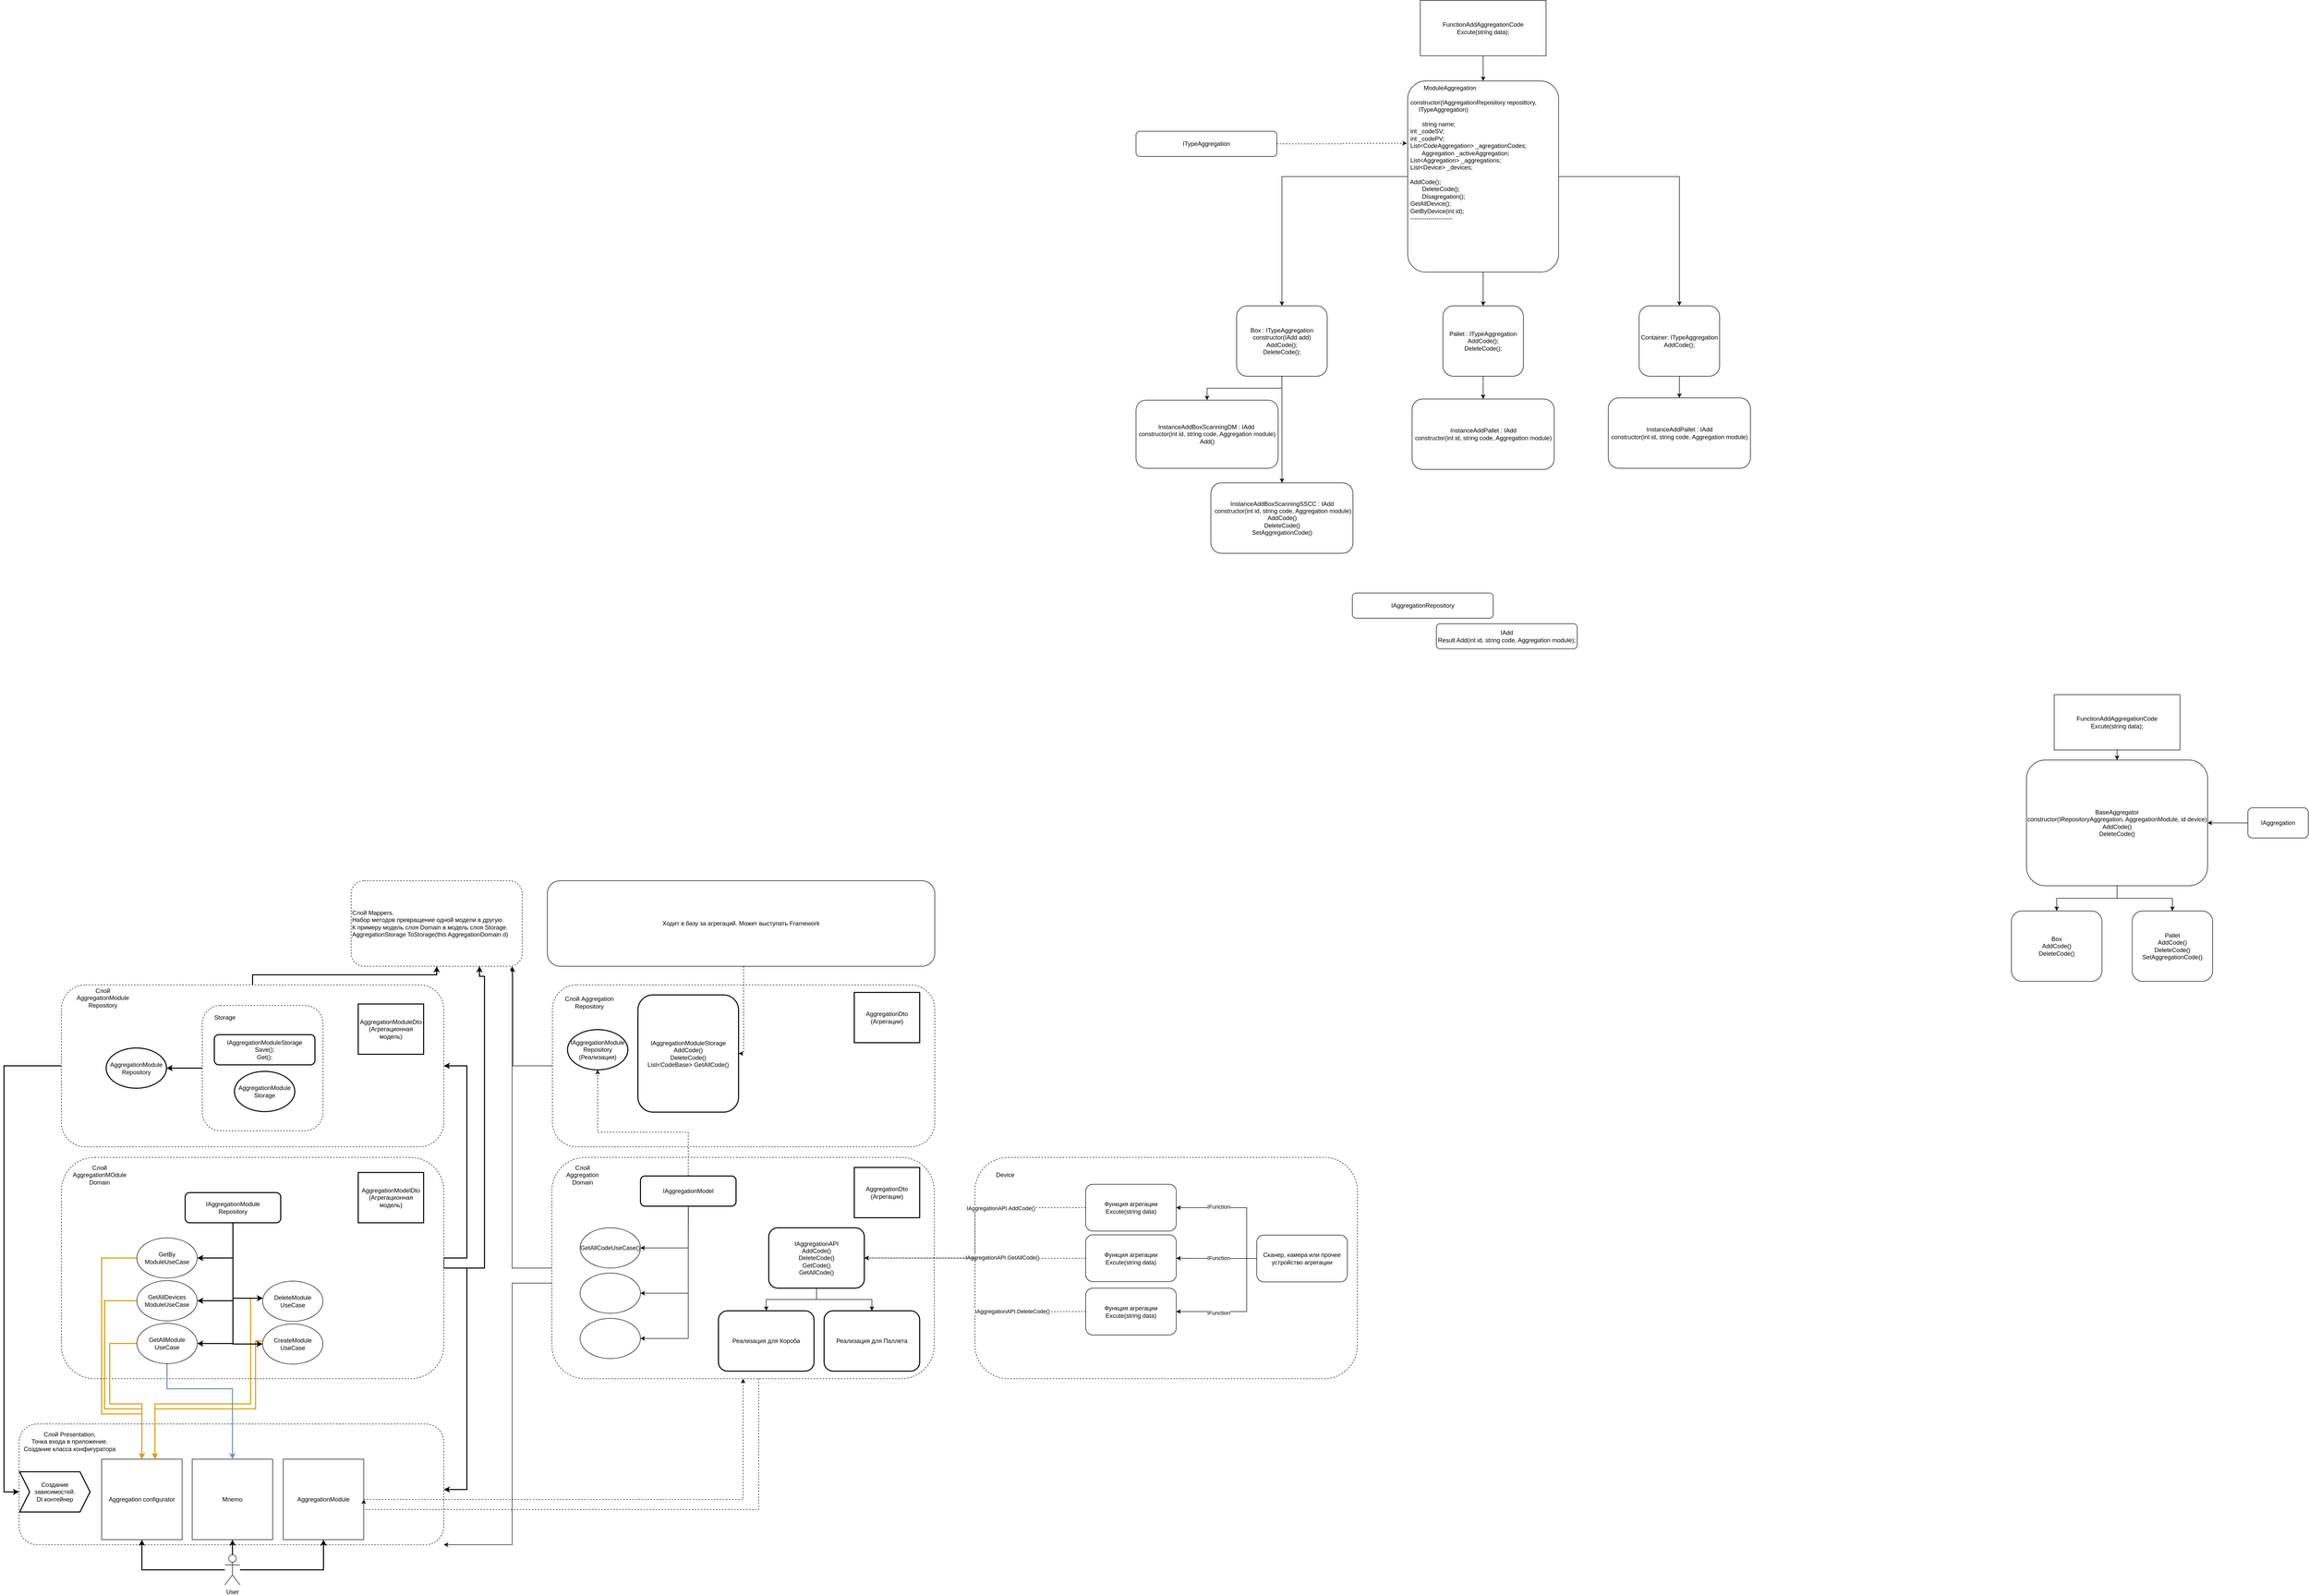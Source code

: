 <mxfile version="16.0.0" type="github" pages="2">
  <diagram id="vMGG0952sNeJbHEiYG3_" name="Page-1">
    <mxGraphModel dx="1497" dy="2456" grid="1" gridSize="10" guides="1" tooltips="1" connect="1" arrows="1" fold="1" page="1" pageScale="1" pageWidth="1169" pageHeight="1654" math="0" shadow="0">
      <root>
        <mxCell id="0" />
        <mxCell id="1" parent="0" />
        <mxCell id="lJ6i8bVr5ApwYgMVIrEU-1" value="User" style="shape=umlActor;verticalLabelPosition=bottom;verticalAlign=top;html=1;outlineConnect=0;" parent="1" vertex="1">
          <mxGeometry x="519" y="1550" width="30" height="60" as="geometry" />
        </mxCell>
        <mxCell id="lJ6i8bVr5ApwYgMVIrEU-2" value="" style="rounded=1;whiteSpace=wrap;html=1;dashed=1;" parent="1" vertex="1">
          <mxGeometry x="110" y="1290" width="844" height="240" as="geometry" />
        </mxCell>
        <mxCell id="lJ6i8bVr5ApwYgMVIrEU-4" value="&lt;font style=&quot;vertical-align: inherit&quot;&gt;&lt;font style=&quot;vertical-align: inherit&quot;&gt;&lt;font style=&quot;vertical-align: inherit&quot;&gt;&lt;font style=&quot;vertical-align: inherit&quot;&gt;Слой Presentation,&lt;br&gt;&lt;/font&gt;&lt;/font&gt;Точка входа в приложение. Создание класса конфигуратора&lt;br&gt;&lt;/font&gt;&lt;/font&gt;" style="text;html=1;strokeColor=none;fillColor=none;align=center;verticalAlign=middle;whiteSpace=wrap;rounded=0;" parent="1" vertex="1">
          <mxGeometry x="111" y="1310" width="199" height="30" as="geometry" />
        </mxCell>
        <mxCell id="lJ6i8bVr5ApwYgMVIrEU-31" style="edgeStyle=orthogonalEdgeStyle;rounded=0;orthogonalLoop=1;jettySize=auto;html=1;strokeWidth=2;entryX=1;entryY=0.543;entryDx=0;entryDy=0;entryPerimeter=0;exitX=1;exitY=0.5;exitDx=0;exitDy=0;" parent="1" source="lJ6i8bVr5ApwYgMVIrEU-5" target="lJ6i8bVr5ApwYgMVIrEU-2" edge="1">
          <mxGeometry relative="1" as="geometry">
            <mxPoint x="974" y="1400" as="targetPoint" />
            <Array as="points">
              <mxPoint x="1000" y="980" />
              <mxPoint x="1000" y="1420" />
            </Array>
          </mxGeometry>
        </mxCell>
        <mxCell id="lJ6i8bVr5ApwYgMVIrEU-35" style="edgeStyle=orthogonalEdgeStyle;rounded=0;orthogonalLoop=1;jettySize=auto;html=1;entryX=1;entryY=0.5;entryDx=0;entryDy=0;strokeWidth=2;" parent="1" target="lJ6i8bVr5ApwYgMVIrEU-33" edge="1">
          <mxGeometry relative="1" as="geometry">
            <mxPoint x="954" y="980" as="sourcePoint" />
            <Array as="points">
              <mxPoint x="954" y="960" />
              <mxPoint x="1000" y="960" />
              <mxPoint x="1000" y="578" />
            </Array>
          </mxGeometry>
        </mxCell>
        <mxCell id="lJ6i8bVr5ApwYgMVIrEU-57" style="edgeStyle=orthogonalEdgeStyle;rounded=0;orthogonalLoop=1;jettySize=auto;html=1;entryX=0.75;entryY=1;entryDx=0;entryDy=0;strokeWidth=2;" parent="1" source="lJ6i8bVr5ApwYgMVIrEU-5" target="lJ6i8bVr5ApwYgMVIrEU-55" edge="1">
          <mxGeometry relative="1" as="geometry">
            <Array as="points">
              <mxPoint x="1035" y="980" />
              <mxPoint x="1035" y="400" />
              <mxPoint x="1025" y="400" />
            </Array>
          </mxGeometry>
        </mxCell>
        <mxCell id="lJ6i8bVr5ApwYgMVIrEU-5" value="" style="rounded=1;whiteSpace=wrap;html=1;dashed=1;align=left;" parent="1" vertex="1">
          <mxGeometry x="194" y="760" width="760" height="440" as="geometry" />
        </mxCell>
        <mxCell id="lJ6i8bVr5ApwYgMVIrEU-7" value="Aggregation configurator" style="whiteSpace=wrap;html=1;aspect=fixed;" parent="1" vertex="1">
          <mxGeometry x="274" y="1360" width="160" height="160" as="geometry" />
        </mxCell>
        <mxCell id="lJ6i8bVr5ApwYgMVIrEU-9" style="edgeStyle=orthogonalEdgeStyle;rounded=0;orthogonalLoop=1;jettySize=auto;html=1;entryX=0.5;entryY=0;entryDx=0;entryDy=0;fillColor=#ffe6cc;strokeColor=#d79b00;strokeWidth=2;" parent="1" source="lJ6i8bVr5ApwYgMVIrEU-8" target="lJ6i8bVr5ApwYgMVIrEU-7" edge="1">
          <mxGeometry relative="1" as="geometry">
            <Array as="points">
              <mxPoint x="290" y="1130" />
              <mxPoint x="290" y="1250" />
              <mxPoint x="354" y="1250" />
            </Array>
          </mxGeometry>
        </mxCell>
        <mxCell id="lJ6i8bVr5ApwYgMVIrEU-25" style="edgeStyle=orthogonalEdgeStyle;rounded=0;orthogonalLoop=1;jettySize=auto;html=1;fillColor=#dae8fc;strokeColor=#6c8ebf;strokeWidth=2;" parent="1" source="lJ6i8bVr5ApwYgMVIrEU-8" target="lJ6i8bVr5ApwYgMVIrEU-24" edge="1">
          <mxGeometry relative="1" as="geometry">
            <Array as="points">
              <mxPoint x="404" y="1220" />
              <mxPoint x="534" y="1220" />
            </Array>
          </mxGeometry>
        </mxCell>
        <mxCell id="lJ6i8bVr5ApwYgMVIrEU-8" value="GetAllModule&lt;br&gt;UseCase" style="ellipse;whiteSpace=wrap;html=1;" parent="1" vertex="1">
          <mxGeometry x="344" y="1090" width="120" height="80" as="geometry" />
        </mxCell>
        <mxCell id="lJ6i8bVr5ApwYgMVIrEU-23" style="edgeStyle=orthogonalEdgeStyle;rounded=0;orthogonalLoop=1;jettySize=auto;html=1;exitX=0;exitY=0.5;exitDx=0;exitDy=0;fillColor=#ffe6cc;strokeColor=#d79b00;strokeWidth=2;" parent="1" source="lJ6i8bVr5ApwYgMVIrEU-10" edge="1">
          <mxGeometry relative="1" as="geometry">
            <mxPoint x="354" y="1360" as="targetPoint" />
            <Array as="points">
              <mxPoint x="280" y="1045" />
              <mxPoint x="280" y="1260" />
              <mxPoint x="354" y="1260" />
            </Array>
          </mxGeometry>
        </mxCell>
        <mxCell id="lJ6i8bVr5ApwYgMVIrEU-10" value="GetAllDevices&lt;br&gt;ModuleUseCase" style="ellipse;whiteSpace=wrap;html=1;" parent="1" vertex="1">
          <mxGeometry x="344" y="1005" width="120" height="80" as="geometry" />
        </mxCell>
        <mxCell id="lJ6i8bVr5ApwYgMVIrEU-19" style="edgeStyle=orthogonalEdgeStyle;rounded=0;orthogonalLoop=1;jettySize=auto;html=1;entryX=0.5;entryY=0;entryDx=0;entryDy=0;fillColor=#ffe6cc;strokeColor=#d79b00;strokeWidth=2;" parent="1" source="lJ6i8bVr5ApwYgMVIrEU-12" target="lJ6i8bVr5ApwYgMVIrEU-7" edge="1">
          <mxGeometry relative="1" as="geometry">
            <Array as="points">
              <mxPoint x="274" y="960" />
              <mxPoint x="274" y="1270" />
              <mxPoint x="354" y="1270" />
            </Array>
          </mxGeometry>
        </mxCell>
        <mxCell id="lJ6i8bVr5ApwYgMVIrEU-12" value="GetBy&lt;br&gt;ModuleUseCase" style="ellipse;whiteSpace=wrap;html=1;" parent="1" vertex="1">
          <mxGeometry x="344" y="920" width="120" height="80" as="geometry" />
        </mxCell>
        <mxCell id="lJ6i8bVr5ApwYgMVIrEU-59" style="edgeStyle=orthogonalEdgeStyle;rounded=0;orthogonalLoop=1;jettySize=auto;html=1;strokeWidth=2;fillColor=#ffe6cc;strokeColor=#d79b00;" parent="1" source="lJ6i8bVr5ApwYgMVIrEU-14" edge="1">
          <mxGeometry relative="1" as="geometry">
            <mxPoint x="380" y="1360" as="targetPoint" />
            <Array as="points">
              <mxPoint x="580" y="1125" />
              <mxPoint x="580" y="1260" />
              <mxPoint x="380" y="1260" />
            </Array>
          </mxGeometry>
        </mxCell>
        <mxCell id="lJ6i8bVr5ApwYgMVIrEU-14" value="CreateModule&lt;br&gt;UseCase" style="ellipse;whiteSpace=wrap;html=1;" parent="1" vertex="1">
          <mxGeometry x="594" y="1091" width="120" height="80" as="geometry" />
        </mxCell>
        <mxCell id="lJ6i8bVr5ApwYgMVIrEU-20" style="edgeStyle=orthogonalEdgeStyle;rounded=0;orthogonalLoop=1;jettySize=auto;html=1;fillColor=#ffe6cc;strokeColor=#d79b00;strokeWidth=2;" parent="1" source="lJ6i8bVr5ApwYgMVIrEU-18" edge="1">
          <mxGeometry relative="1" as="geometry">
            <mxPoint x="380" y="1360" as="targetPoint" />
            <Array as="points">
              <mxPoint x="570" y="1040" />
              <mxPoint x="570" y="1250" />
              <mxPoint x="380" y="1250" />
            </Array>
          </mxGeometry>
        </mxCell>
        <mxCell id="lJ6i8bVr5ApwYgMVIrEU-18" value="DeleteModule&lt;br&gt;UseCase" style="ellipse;whiteSpace=wrap;html=1;" parent="1" vertex="1">
          <mxGeometry x="594" y="1006" width="120" height="80" as="geometry" />
        </mxCell>
        <mxCell id="lJ6i8bVr5ApwYgMVIrEU-24" value="Mnemo" style="whiteSpace=wrap;html=1;aspect=fixed;" parent="1" vertex="1">
          <mxGeometry x="454" y="1360" width="160" height="160" as="geometry" />
        </mxCell>
        <mxCell id="lJ6i8bVr5ApwYgMVIrEU-26" style="edgeStyle=orthogonalEdgeStyle;rounded=0;orthogonalLoop=1;jettySize=auto;html=1;entryX=0.5;entryY=1;entryDx=0;entryDy=0;strokeWidth=2;" parent="1" source="lJ6i8bVr5ApwYgMVIrEU-1" target="lJ6i8bVr5ApwYgMVIrEU-7" edge="1">
          <mxGeometry relative="1" as="geometry" />
        </mxCell>
        <mxCell id="lJ6i8bVr5ApwYgMVIrEU-27" style="edgeStyle=orthogonalEdgeStyle;rounded=0;orthogonalLoop=1;jettySize=auto;html=1;strokeWidth=2;" parent="1" source="lJ6i8bVr5ApwYgMVIrEU-1" target="lJ6i8bVr5ApwYgMVIrEU-24" edge="1">
          <mxGeometry relative="1" as="geometry" />
        </mxCell>
        <mxCell id="oeqEND6zlws8v38FuozZ-44" style="edgeStyle=orthogonalEdgeStyle;rounded=0;orthogonalLoop=1;jettySize=auto;html=1;entryX=0.5;entryY=1;entryDx=0;entryDy=0;dashed=1;" parent="1" source="lJ6i8bVr5ApwYgMVIrEU-28" target="oeqEND6zlws8v38FuozZ-5" edge="1">
          <mxGeometry relative="1" as="geometry" />
        </mxCell>
        <mxCell id="lJ6i8bVr5ApwYgMVIrEU-28" value="AggregationModule" style="whiteSpace=wrap;html=1;aspect=fixed;" parent="1" vertex="1">
          <mxGeometry x="635" y="1360" width="160" height="160" as="geometry" />
        </mxCell>
        <mxCell id="lJ6i8bVr5ApwYgMVIrEU-29" style="edgeStyle=orthogonalEdgeStyle;rounded=0;orthogonalLoop=1;jettySize=auto;html=1;entryX=0.5;entryY=1;entryDx=0;entryDy=0;strokeWidth=2;" parent="1" source="lJ6i8bVr5ApwYgMVIrEU-1" target="lJ6i8bVr5ApwYgMVIrEU-28" edge="1">
          <mxGeometry relative="1" as="geometry" />
        </mxCell>
        <mxCell id="lJ6i8bVr5ApwYgMVIrEU-30" value="AggregationModelDto&lt;br&gt;(Агрегационная модель)" style="rounded=0;whiteSpace=wrap;html=1;strokeWidth=2;" parent="1" vertex="1">
          <mxGeometry x="784" y="790" width="130" height="100" as="geometry" />
        </mxCell>
        <mxCell id="lJ6i8bVr5ApwYgMVIrEU-32" value="&lt;font style=&quot;vertical-align: inherit&quot;&gt;&lt;font style=&quot;vertical-align: inherit&quot;&gt;&lt;font style=&quot;vertical-align: inherit&quot;&gt;&lt;font style=&quot;vertical-align: inherit&quot;&gt;Слой AggregationMOdule&lt;br&gt;Domain&lt;/font&gt;&lt;/font&gt;&lt;br&gt;&lt;/font&gt;&lt;/font&gt;" style="text;html=1;strokeColor=none;fillColor=none;align=center;verticalAlign=middle;whiteSpace=wrap;rounded=0;" parent="1" vertex="1">
          <mxGeometry x="240" y="780" width="60" height="30" as="geometry" />
        </mxCell>
        <mxCell id="lJ6i8bVr5ApwYgMVIrEU-61" style="edgeStyle=orthogonalEdgeStyle;rounded=0;orthogonalLoop=1;jettySize=auto;html=1;strokeWidth=2;entryX=0.5;entryY=1;entryDx=0;entryDy=0;" parent="1" source="lJ6i8bVr5ApwYgMVIrEU-33" target="lJ6i8bVr5ApwYgMVIrEU-55" edge="1">
          <mxGeometry relative="1" as="geometry">
            <mxPoint x="920" y="394" as="targetPoint" />
            <Array as="points">
              <mxPoint x="574" y="397" />
              <mxPoint x="940" y="397" />
            </Array>
          </mxGeometry>
        </mxCell>
        <mxCell id="lJ6i8bVr5ApwYgMVIrEU-33" value="" style="rounded=1;whiteSpace=wrap;html=1;dashed=1;align=left;" parent="1" vertex="1">
          <mxGeometry x="194" y="417" width="760" height="322" as="geometry" />
        </mxCell>
        <mxCell id="lJ6i8bVr5ApwYgMVIrEU-34" value="&lt;font style=&quot;vertical-align: inherit&quot;&gt;&lt;font style=&quot;vertical-align: inherit&quot;&gt;&lt;font style=&quot;vertical-align: inherit&quot;&gt;&lt;font style=&quot;vertical-align: inherit&quot;&gt;Слой AggregationModule Repository&lt;/font&gt;&lt;/font&gt;&lt;br&gt;&lt;/font&gt;&lt;/font&gt;" style="text;html=1;strokeColor=none;fillColor=none;align=center;verticalAlign=middle;whiteSpace=wrap;rounded=0;" parent="1" vertex="1">
          <mxGeometry x="223" y="428" width="107" height="30" as="geometry" />
        </mxCell>
        <mxCell id="lJ6i8bVr5ApwYgMVIrEU-36" style="edgeStyle=orthogonalEdgeStyle;rounded=0;orthogonalLoop=1;jettySize=auto;html=1;strokeWidth=2;" parent="1" edge="1">
          <mxGeometry relative="1" as="geometry">
            <mxPoint x="194" y="578" as="sourcePoint" />
            <mxPoint x="110" y="1425" as="targetPoint" />
            <Array as="points">
              <mxPoint x="80" y="578" />
              <mxPoint x="80" y="1425" />
            </Array>
          </mxGeometry>
        </mxCell>
        <mxCell id="lJ6i8bVr5ApwYgMVIrEU-37" value="AggregationModule&lt;br&gt;Repository" style="ellipse;whiteSpace=wrap;html=1;strokeWidth=2;" parent="1" vertex="1">
          <mxGeometry x="283" y="542.5" width="120" height="80" as="geometry" />
        </mxCell>
        <mxCell id="lJ6i8bVr5ApwYgMVIrEU-40" style="edgeStyle=orthogonalEdgeStyle;rounded=0;orthogonalLoop=1;jettySize=auto;html=1;entryX=1;entryY=0.5;entryDx=0;entryDy=0;strokeWidth=2;exitX=0.5;exitY=1;exitDx=0;exitDy=0;" parent="1" source="lJ6i8bVr5ApwYgMVIrEU-38" target="lJ6i8bVr5ApwYgMVIrEU-8" edge="1">
          <mxGeometry relative="1" as="geometry">
            <Array as="points">
              <mxPoint x="535" y="1130" />
            </Array>
          </mxGeometry>
        </mxCell>
        <mxCell id="lJ6i8bVr5ApwYgMVIrEU-42" style="edgeStyle=orthogonalEdgeStyle;rounded=0;orthogonalLoop=1;jettySize=auto;html=1;strokeWidth=2;" parent="1" source="lJ6i8bVr5ApwYgMVIrEU-38" target="lJ6i8bVr5ApwYgMVIrEU-18" edge="1">
          <mxGeometry relative="1" as="geometry">
            <Array as="points">
              <mxPoint x="535" y="1040" />
            </Array>
          </mxGeometry>
        </mxCell>
        <mxCell id="lJ6i8bVr5ApwYgMVIrEU-68" style="edgeStyle=orthogonalEdgeStyle;rounded=0;orthogonalLoop=1;jettySize=auto;html=1;entryX=1;entryY=0.5;entryDx=0;entryDy=0;strokeWidth=2;" parent="1" source="lJ6i8bVr5ApwYgMVIrEU-38" target="lJ6i8bVr5ApwYgMVIrEU-10" edge="1">
          <mxGeometry relative="1" as="geometry" />
        </mxCell>
        <mxCell id="lJ6i8bVr5ApwYgMVIrEU-69" style="edgeStyle=orthogonalEdgeStyle;rounded=0;orthogonalLoop=1;jettySize=auto;html=1;entryX=1;entryY=0.5;entryDx=0;entryDy=0;strokeWidth=2;" parent="1" source="lJ6i8bVr5ApwYgMVIrEU-38" target="lJ6i8bVr5ApwYgMVIrEU-12" edge="1">
          <mxGeometry relative="1" as="geometry" />
        </mxCell>
        <mxCell id="lJ6i8bVr5ApwYgMVIrEU-72" style="edgeStyle=orthogonalEdgeStyle;rounded=0;orthogonalLoop=1;jettySize=auto;html=1;entryX=0;entryY=0.5;entryDx=0;entryDy=0;strokeWidth=2;" parent="1" source="lJ6i8bVr5ApwYgMVIrEU-38" target="lJ6i8bVr5ApwYgMVIrEU-14" edge="1">
          <mxGeometry relative="1" as="geometry" />
        </mxCell>
        <mxCell id="lJ6i8bVr5ApwYgMVIrEU-38" value="IAggregationModule&lt;br&gt;Repository" style="rounded=1;whiteSpace=wrap;html=1;strokeWidth=2;" parent="1" vertex="1">
          <mxGeometry x="440" y="830" width="190" height="60" as="geometry" />
        </mxCell>
        <mxCell id="lJ6i8bVr5ApwYgMVIrEU-44" value="AggregationModuleDto&lt;br&gt;(Агрегационная модель)" style="rounded=0;whiteSpace=wrap;html=1;strokeWidth=2;" parent="1" vertex="1">
          <mxGeometry x="784" y="455" width="130" height="100" as="geometry" />
        </mxCell>
        <mxCell id="lJ6i8bVr5ApwYgMVIrEU-47" style="edgeStyle=orthogonalEdgeStyle;rounded=0;orthogonalLoop=1;jettySize=auto;html=1;entryX=1;entryY=0.5;entryDx=0;entryDy=0;strokeWidth=2;exitX=0;exitY=0.5;exitDx=0;exitDy=0;" parent="1" source="lJ6i8bVr5ApwYgMVIrEU-53" target="lJ6i8bVr5ApwYgMVIrEU-37" edge="1">
          <mxGeometry relative="1" as="geometry" />
        </mxCell>
        <mxCell id="lJ6i8bVr5ApwYgMVIrEU-53" value="" style="rounded=1;whiteSpace=wrap;html=1;strokeWidth=1;dashed=1;" parent="1" vertex="1">
          <mxGeometry x="474" y="458" width="240" height="249" as="geometry" />
        </mxCell>
        <mxCell id="lJ6i8bVr5ApwYgMVIrEU-45" value="IAggregationModuleStorage&lt;br&gt;Save();&lt;br&gt;Get();" style="rounded=1;whiteSpace=wrap;html=1;strokeWidth=2;" parent="1" vertex="1">
          <mxGeometry x="498" y="516" width="200" height="60" as="geometry" />
        </mxCell>
        <mxCell id="lJ6i8bVr5ApwYgMVIrEU-46" value="AggregationModule&lt;br&gt;Storage" style="ellipse;whiteSpace=wrap;html=1;strokeWidth=2;" parent="1" vertex="1">
          <mxGeometry x="538" y="589" width="120" height="80" as="geometry" />
        </mxCell>
        <mxCell id="lJ6i8bVr5ApwYgMVIrEU-51" value="&lt;span&gt;Создание зависимостей. &lt;br&gt;DI контейнер&lt;/span&gt;" style="shape=step;perimeter=stepPerimeter;whiteSpace=wrap;html=1;fixedSize=1;strokeWidth=2;" parent="1" vertex="1">
          <mxGeometry x="111" y="1385" width="140" height="80" as="geometry" />
        </mxCell>
        <mxCell id="lJ6i8bVr5ApwYgMVIrEU-54" value="Storage" style="text;html=1;strokeColor=none;fillColor=none;align=center;verticalAlign=middle;whiteSpace=wrap;rounded=0;dashed=1;" parent="1" vertex="1">
          <mxGeometry x="489" y="467" width="60" height="30" as="geometry" />
        </mxCell>
        <mxCell id="lJ6i8bVr5ApwYgMVIrEU-55" value="&lt;span style=&quot;text-align: center&quot;&gt;Слой Mappers.&lt;/span&gt;&lt;br style=&quot;text-align: center&quot;&gt;&lt;span style=&quot;text-align: center&quot;&gt;Набор методов превращение одной модели в другую.&lt;/span&gt;&lt;br style=&quot;text-align: center&quot;&gt;&lt;span style=&quot;text-align: center&quot;&gt;К примеру модель слоя Domain в модель слоя Storage.&lt;/span&gt;&lt;br style=&quot;text-align: center&quot;&gt;&lt;span style=&quot;text-align: center&quot;&gt;AggregationStorage ToStorage(this AggregationDomain d)&lt;/span&gt;" style="rounded=1;whiteSpace=wrap;html=1;dashed=1;align=left;" parent="1" vertex="1">
          <mxGeometry x="770" y="210" width="340" height="170" as="geometry" />
        </mxCell>
        <mxCell id="oeqEND6zlws8v38FuozZ-49" style="edgeStyle=orthogonalEdgeStyle;rounded=0;orthogonalLoop=1;jettySize=auto;html=1;entryX=0.945;entryY=1.015;entryDx=0;entryDy=0;entryPerimeter=0;" parent="1" source="_JdfYddui97BEFe1GWKz-1" target="lJ6i8bVr5ApwYgMVIrEU-55" edge="1">
          <mxGeometry relative="1" as="geometry" />
        </mxCell>
        <mxCell id="_JdfYddui97BEFe1GWKz-1" value="" style="rounded=1;whiteSpace=wrap;html=1;dashed=1;align=left;" parent="1" vertex="1">
          <mxGeometry x="1170" y="417" width="760" height="322" as="geometry" />
        </mxCell>
        <mxCell id="oeqEND6zlws8v38FuozZ-1" value="&lt;font style=&quot;vertical-align: inherit&quot;&gt;&lt;font style=&quot;vertical-align: inherit&quot;&gt;&lt;font style=&quot;vertical-align: inherit&quot;&gt;&lt;font style=&quot;vertical-align: inherit&quot;&gt;Слой Aggregation Repository&lt;/font&gt;&lt;/font&gt;&lt;br&gt;&lt;/font&gt;&lt;/font&gt;" style="text;html=1;strokeColor=none;fillColor=none;align=center;verticalAlign=middle;whiteSpace=wrap;rounded=0;" parent="1" vertex="1">
          <mxGeometry x="1190" y="437" width="107" height="30" as="geometry" />
        </mxCell>
        <mxCell id="oeqEND6zlws8v38FuozZ-2" value="IAggregationModule&lt;br&gt;Repository (Реализация)" style="ellipse;whiteSpace=wrap;html=1;strokeWidth=2;" parent="1" vertex="1">
          <mxGeometry x="1200" y="506" width="120" height="80" as="geometry" />
        </mxCell>
        <mxCell id="oeqEND6zlws8v38FuozZ-3" value="IAggregationModuleStorage&lt;br&gt;AddCode()&lt;br&gt;DeleteCode()&lt;br&gt;List&amp;lt;CodeBase&amp;gt; GetAllCode()" style="rounded=1;whiteSpace=wrap;html=1;strokeWidth=2;" parent="1" vertex="1">
          <mxGeometry x="1340" y="437" width="200" height="233" as="geometry" />
        </mxCell>
        <mxCell id="oeqEND6zlws8v38FuozZ-4" value="AggregationDto&lt;br&gt;(Агрегации)" style="rounded=0;whiteSpace=wrap;html=1;strokeWidth=2;" parent="1" vertex="1">
          <mxGeometry x="1770" y="432" width="130" height="100" as="geometry" />
        </mxCell>
        <mxCell id="oeqEND6zlws8v38FuozZ-46" style="edgeStyle=orthogonalEdgeStyle;rounded=0;orthogonalLoop=1;jettySize=auto;html=1;entryX=1;entryY=0.5;entryDx=0;entryDy=0;dashed=1;" parent="1" source="oeqEND6zlws8v38FuozZ-5" target="lJ6i8bVr5ApwYgMVIrEU-28" edge="1">
          <mxGeometry relative="1" as="geometry">
            <Array as="points">
              <mxPoint x="1580" y="1460" />
              <mxPoint x="795" y="1460" />
            </Array>
          </mxGeometry>
        </mxCell>
        <mxCell id="oeqEND6zlws8v38FuozZ-50" style="edgeStyle=orthogonalEdgeStyle;rounded=0;orthogonalLoop=1;jettySize=auto;html=1;entryX=0.941;entryY=1;entryDx=0;entryDy=0;entryPerimeter=0;" parent="1" source="oeqEND6zlws8v38FuozZ-5" target="lJ6i8bVr5ApwYgMVIrEU-55" edge="1">
          <mxGeometry relative="1" as="geometry" />
        </mxCell>
        <mxCell id="oeqEND6zlws8v38FuozZ-51" style="edgeStyle=orthogonalEdgeStyle;rounded=0;orthogonalLoop=1;jettySize=auto;html=1;entryX=1;entryY=1;entryDx=0;entryDy=0;" parent="1" source="oeqEND6zlws8v38FuozZ-5" target="lJ6i8bVr5ApwYgMVIrEU-2" edge="1">
          <mxGeometry relative="1" as="geometry">
            <mxPoint x="960" y="1420" as="targetPoint" />
            <Array as="points">
              <mxPoint x="1090" y="1010" />
              <mxPoint x="1090" y="1530" />
            </Array>
          </mxGeometry>
        </mxCell>
        <mxCell id="oeqEND6zlws8v38FuozZ-5" value="" style="rounded=1;whiteSpace=wrap;html=1;dashed=1;align=left;" parent="1" vertex="1">
          <mxGeometry x="1169" y="760" width="760" height="440" as="geometry" />
        </mxCell>
        <mxCell id="oeqEND6zlws8v38FuozZ-6" value="AggregationDto&lt;br&gt;(Агрегации)" style="rounded=0;whiteSpace=wrap;html=1;strokeWidth=2;" parent="1" vertex="1">
          <mxGeometry x="1770" y="780" width="130" height="100" as="geometry" />
        </mxCell>
        <mxCell id="oeqEND6zlws8v38FuozZ-42" value="" style="edgeStyle=orthogonalEdgeStyle;rounded=0;orthogonalLoop=1;jettySize=auto;html=1;entryX=0.5;entryY=1;entryDx=0;entryDy=0;exitX=0.5;exitY=0;exitDx=0;exitDy=0;dashed=1;" parent="1" source="oeqEND6zlws8v38FuozZ-7" target="oeqEND6zlws8v38FuozZ-2" edge="1">
          <mxGeometry relative="1" as="geometry">
            <Array as="points">
              <mxPoint x="1440" y="710" />
              <mxPoint x="1260" y="710" />
            </Array>
          </mxGeometry>
        </mxCell>
        <mxCell id="oeqEND6zlws8v38FuozZ-7" value="IAggregationModel" style="rounded=1;whiteSpace=wrap;html=1;strokeWidth=2;" parent="1" vertex="1">
          <mxGeometry x="1345" y="797" width="190" height="60" as="geometry" />
        </mxCell>
        <mxCell id="oeqEND6zlws8v38FuozZ-8" value="GetAllCodeUseCase()" style="ellipse;whiteSpace=wrap;html=1;" parent="1" vertex="1">
          <mxGeometry x="1225" y="900" width="120" height="80" as="geometry" />
        </mxCell>
        <mxCell id="oeqEND6zlws8v38FuozZ-9" value="" style="endArrow=classic;html=1;rounded=0;exitX=0.357;exitY=0.227;exitDx=0;exitDy=0;exitPerimeter=0;entryX=1;entryY=0.5;entryDx=0;entryDy=0;" parent="1" source="oeqEND6zlws8v38FuozZ-5" target="oeqEND6zlws8v38FuozZ-8" edge="1">
          <mxGeometry width="50" height="50" relative="1" as="geometry">
            <mxPoint x="1410" y="980" as="sourcePoint" />
            <mxPoint x="1460" y="930" as="targetPoint" />
            <Array as="points">
              <mxPoint x="1440" y="940" />
            </Array>
          </mxGeometry>
        </mxCell>
        <mxCell id="oeqEND6zlws8v38FuozZ-10" value="" style="ellipse;whiteSpace=wrap;html=1;" parent="1" vertex="1">
          <mxGeometry x="1225" y="990" width="120" height="80" as="geometry" />
        </mxCell>
        <mxCell id="oeqEND6zlws8v38FuozZ-11" value="" style="ellipse;whiteSpace=wrap;html=1;" parent="1" vertex="1">
          <mxGeometry x="1225" y="1080" width="120" height="80" as="geometry" />
        </mxCell>
        <mxCell id="oeqEND6zlws8v38FuozZ-12" value="" style="endArrow=classic;html=1;rounded=0;exitX=0.5;exitY=1;exitDx=0;exitDy=0;entryX=1;entryY=0.5;entryDx=0;entryDy=0;" parent="1" source="oeqEND6zlws8v38FuozZ-7" target="oeqEND6zlws8v38FuozZ-10" edge="1">
          <mxGeometry width="50" height="50" relative="1" as="geometry">
            <mxPoint x="1590" y="980" as="sourcePoint" />
            <mxPoint x="1640" y="930" as="targetPoint" />
            <Array as="points">
              <mxPoint x="1440" y="1030" />
            </Array>
          </mxGeometry>
        </mxCell>
        <mxCell id="oeqEND6zlws8v38FuozZ-13" value="" style="endArrow=classic;html=1;rounded=0;exitX=0.5;exitY=1;exitDx=0;exitDy=0;entryX=1;entryY=0.5;entryDx=0;entryDy=0;" parent="1" source="oeqEND6zlws8v38FuozZ-7" target="oeqEND6zlws8v38FuozZ-11" edge="1">
          <mxGeometry width="50" height="50" relative="1" as="geometry">
            <mxPoint x="1440" y="950" as="sourcePoint" />
            <mxPoint x="1350" y="1123" as="targetPoint" />
            <Array as="points">
              <mxPoint x="1440" y="1120" />
            </Array>
          </mxGeometry>
        </mxCell>
        <mxCell id="oeqEND6zlws8v38FuozZ-14" value="" style="rounded=1;whiteSpace=wrap;html=1;dashed=1;align=left;" parent="1" vertex="1">
          <mxGeometry x="2010" y="760" width="760" height="440" as="geometry" />
        </mxCell>
        <mxCell id="oeqEND6zlws8v38FuozZ-15" value="&lt;font style=&quot;vertical-align: inherit&quot;&gt;&lt;font style=&quot;vertical-align: inherit&quot;&gt;&lt;font style=&quot;vertical-align: inherit&quot;&gt;&lt;font style=&quot;vertical-align: inherit&quot;&gt;Слой Aggregation Domain&lt;/font&gt;&lt;/font&gt;&lt;br&gt;&lt;/font&gt;&lt;/font&gt;" style="text;html=1;strokeColor=none;fillColor=none;align=center;verticalAlign=middle;whiteSpace=wrap;rounded=0;" parent="1" vertex="1">
          <mxGeometry x="1200" y="780" width="60" height="30" as="geometry" />
        </mxCell>
        <mxCell id="oeqEND6zlws8v38FuozZ-24" style="edgeStyle=orthogonalEdgeStyle;rounded=0;orthogonalLoop=1;jettySize=auto;html=1;entryX=0.5;entryY=0;entryDx=0;entryDy=0;" parent="1" source="oeqEND6zlws8v38FuozZ-16" target="oeqEND6zlws8v38FuozZ-23" edge="1">
          <mxGeometry relative="1" as="geometry" />
        </mxCell>
        <mxCell id="oeqEND6zlws8v38FuozZ-38" style="edgeStyle=orthogonalEdgeStyle;rounded=0;orthogonalLoop=1;jettySize=auto;html=1;entryX=0.5;entryY=0;entryDx=0;entryDy=0;" parent="1" source="oeqEND6zlws8v38FuozZ-16" target="oeqEND6zlws8v38FuozZ-25" edge="1">
          <mxGeometry relative="1" as="geometry" />
        </mxCell>
        <mxCell id="oeqEND6zlws8v38FuozZ-16" value="IAggregationAPI&lt;br&gt;AddCode()&lt;br&gt;DeleteCode()&lt;br&gt;GetCode()&lt;br&gt;GetAllCode()" style="rounded=1;whiteSpace=wrap;html=1;strokeWidth=2;" parent="1" vertex="1">
          <mxGeometry x="1600" y="900" width="190" height="120" as="geometry" />
        </mxCell>
        <mxCell id="oeqEND6zlws8v38FuozZ-17" value="&lt;font style=&quot;vertical-align: inherit&quot;&gt;&lt;font style=&quot;vertical-align: inherit&quot;&gt;&lt;font style=&quot;vertical-align: inherit&quot;&gt;&lt;font style=&quot;vertical-align: inherit&quot;&gt;Device&lt;/font&gt;&lt;/font&gt;&lt;br&gt;&lt;/font&gt;&lt;/font&gt;" style="text;html=1;strokeColor=none;fillColor=none;align=center;verticalAlign=middle;whiteSpace=wrap;rounded=0;" parent="1" vertex="1">
          <mxGeometry x="2040" y="780" width="60" height="30" as="geometry" />
        </mxCell>
        <mxCell id="oeqEND6zlws8v38FuozZ-21" value="" style="edgeStyle=orthogonalEdgeStyle;rounded=0;orthogonalLoop=1;jettySize=auto;html=1;entryX=1;entryY=0.5;entryDx=0;entryDy=0;" parent="1" source="oeqEND6zlws8v38FuozZ-18" target="oeqEND6zlws8v38FuozZ-19" edge="1">
          <mxGeometry relative="1" as="geometry">
            <Array as="points">
              <mxPoint x="2550" y="961" />
              <mxPoint x="2550" y="860" />
            </Array>
          </mxGeometry>
        </mxCell>
        <mxCell id="oeqEND6zlws8v38FuozZ-26" value="IFunction" style="edgeLabel;html=1;align=center;verticalAlign=middle;resizable=0;points=[];" parent="oeqEND6zlws8v38FuozZ-21" vertex="1" connectable="0">
          <mxGeometry x="0.362" y="-2" relative="1" as="geometry">
            <mxPoint as="offset" />
          </mxGeometry>
        </mxCell>
        <mxCell id="oeqEND6zlws8v38FuozZ-31" style="edgeStyle=orthogonalEdgeStyle;rounded=0;orthogonalLoop=1;jettySize=auto;html=1;entryX=1;entryY=0.5;entryDx=0;entryDy=0;" parent="1" source="oeqEND6zlws8v38FuozZ-18" target="oeqEND6zlws8v38FuozZ-27" edge="1">
          <mxGeometry relative="1" as="geometry" />
        </mxCell>
        <mxCell id="oeqEND6zlws8v38FuozZ-33" value="IFunction" style="edgeLabel;html=1;align=center;verticalAlign=middle;resizable=0;points=[];" parent="oeqEND6zlws8v38FuozZ-31" vertex="1" connectable="0">
          <mxGeometry x="0.217" y="-1" relative="1" as="geometry">
            <mxPoint x="21" as="offset" />
          </mxGeometry>
        </mxCell>
        <mxCell id="oeqEND6zlws8v38FuozZ-32" style="edgeStyle=orthogonalEdgeStyle;rounded=0;orthogonalLoop=1;jettySize=auto;html=1;entryX=1;entryY=0.5;entryDx=0;entryDy=0;" parent="1" source="oeqEND6zlws8v38FuozZ-18" target="oeqEND6zlws8v38FuozZ-28" edge="1">
          <mxGeometry relative="1" as="geometry">
            <Array as="points">
              <mxPoint x="2550" y="961" />
              <mxPoint x="2550" y="1067" />
            </Array>
          </mxGeometry>
        </mxCell>
        <mxCell id="oeqEND6zlws8v38FuozZ-34" value="IFunction" style="edgeLabel;html=1;align=center;verticalAlign=middle;resizable=0;points=[];" parent="oeqEND6zlws8v38FuozZ-32" vertex="1" connectable="0">
          <mxGeometry x="0.63" y="2" relative="1" as="geometry">
            <mxPoint x="35" as="offset" />
          </mxGeometry>
        </mxCell>
        <mxCell id="oeqEND6zlws8v38FuozZ-18" value="Сканер, камера или прочее устройство агрегации" style="rounded=1;whiteSpace=wrap;html=1;" parent="1" vertex="1">
          <mxGeometry x="2570" y="914.5" width="180" height="93" as="geometry" />
        </mxCell>
        <mxCell id="oeqEND6zlws8v38FuozZ-22" style="edgeStyle=orthogonalEdgeStyle;rounded=0;orthogonalLoop=1;jettySize=auto;html=1;exitX=0;exitY=0.5;exitDx=0;exitDy=0;entryX=1;entryY=0.5;entryDx=0;entryDy=0;dashed=1;" parent="1" source="oeqEND6zlws8v38FuozZ-19" target="oeqEND6zlws8v38FuozZ-16" edge="1">
          <mxGeometry relative="1" as="geometry">
            <mxPoint x="2010" y="960" as="targetPoint" />
          </mxGeometry>
        </mxCell>
        <mxCell id="oeqEND6zlws8v38FuozZ-35" value="IAggregationAPI.AddCode()" style="edgeLabel;html=1;align=center;verticalAlign=middle;resizable=0;points=[];" parent="oeqEND6zlws8v38FuozZ-22" vertex="1" connectable="0">
          <mxGeometry x="-0.374" y="1" relative="1" as="geometry">
            <mxPoint as="offset" />
          </mxGeometry>
        </mxCell>
        <mxCell id="oeqEND6zlws8v38FuozZ-19" value="Функция агрегации&lt;br&gt;Excute(string data)" style="rounded=1;whiteSpace=wrap;html=1;" parent="1" vertex="1">
          <mxGeometry x="2230" y="813.5" width="180" height="93" as="geometry" />
        </mxCell>
        <mxCell id="oeqEND6zlws8v38FuozZ-23" value="Реализация для Короба" style="rounded=1;whiteSpace=wrap;html=1;strokeWidth=2;" parent="1" vertex="1">
          <mxGeometry x="1500" y="1065" width="190" height="120" as="geometry" />
        </mxCell>
        <mxCell id="oeqEND6zlws8v38FuozZ-25" value="Реализация для Паллета" style="rounded=1;whiteSpace=wrap;html=1;strokeWidth=2;" parent="1" vertex="1">
          <mxGeometry x="1710" y="1065" width="190" height="120" as="geometry" />
        </mxCell>
        <mxCell id="oeqEND6zlws8v38FuozZ-29" style="edgeStyle=orthogonalEdgeStyle;rounded=0;orthogonalLoop=1;jettySize=auto;html=1;entryX=1;entryY=0.5;entryDx=0;entryDy=0;dashed=1;" parent="1" source="oeqEND6zlws8v38FuozZ-27" target="oeqEND6zlws8v38FuozZ-16" edge="1">
          <mxGeometry relative="1" as="geometry">
            <mxPoint x="2010" y="960" as="targetPoint" />
          </mxGeometry>
        </mxCell>
        <mxCell id="oeqEND6zlws8v38FuozZ-36" value="IAggregationAPI.GetAllCode()" style="edgeLabel;html=1;align=center;verticalAlign=middle;resizable=0;points=[];" parent="oeqEND6zlws8v38FuozZ-29" vertex="1" connectable="0">
          <mxGeometry x="-0.246" y="-2" relative="1" as="geometry">
            <mxPoint as="offset" />
          </mxGeometry>
        </mxCell>
        <mxCell id="oeqEND6zlws8v38FuozZ-27" value="Функция агрегации&lt;br&gt;Excute(string data)" style="rounded=1;whiteSpace=wrap;html=1;" parent="1" vertex="1">
          <mxGeometry x="2230" y="914" width="180" height="93" as="geometry" />
        </mxCell>
        <mxCell id="oeqEND6zlws8v38FuozZ-30" style="edgeStyle=orthogonalEdgeStyle;rounded=0;orthogonalLoop=1;jettySize=auto;html=1;entryX=1;entryY=0.5;entryDx=0;entryDy=0;dashed=1;" parent="1" source="oeqEND6zlws8v38FuozZ-28" target="oeqEND6zlws8v38FuozZ-16" edge="1">
          <mxGeometry relative="1" as="geometry">
            <mxPoint x="2010" y="960" as="targetPoint" />
          </mxGeometry>
        </mxCell>
        <mxCell id="oeqEND6zlws8v38FuozZ-37" value="IAggregationAPI.DeleteCode()" style="edgeLabel;html=1;align=center;verticalAlign=middle;resizable=0;points=[];" parent="oeqEND6zlws8v38FuozZ-30" vertex="1" connectable="0">
          <mxGeometry x="-0.463" y="-1" relative="1" as="geometry">
            <mxPoint as="offset" />
          </mxGeometry>
        </mxCell>
        <mxCell id="oeqEND6zlws8v38FuozZ-28" value="Функция агрегации&lt;br&gt;Excute(string data)" style="rounded=1;whiteSpace=wrap;html=1;" parent="1" vertex="1">
          <mxGeometry x="2230" y="1020" width="180" height="93" as="geometry" />
        </mxCell>
        <mxCell id="oeqEND6zlws8v38FuozZ-48" style="edgeStyle=orthogonalEdgeStyle;rounded=0;orthogonalLoop=1;jettySize=auto;html=1;entryX=1;entryY=0.5;entryDx=0;entryDy=0;dashed=1;" parent="1" source="oeqEND6zlws8v38FuozZ-47" target="oeqEND6zlws8v38FuozZ-3" edge="1">
          <mxGeometry relative="1" as="geometry">
            <Array as="points">
              <mxPoint x="1550" y="554" />
            </Array>
          </mxGeometry>
        </mxCell>
        <mxCell id="oeqEND6zlws8v38FuozZ-47" value="Ходит в базу за агрегаций. Может выступать Framework" style="rounded=1;whiteSpace=wrap;html=1;" parent="1" vertex="1">
          <mxGeometry x="1160" y="210" width="770" height="170" as="geometry" />
        </mxCell>
        <mxCell id="k9gLTFrokorTSof0oz4--10" style="edgeStyle=orthogonalEdgeStyle;rounded=0;orthogonalLoop=1;jettySize=auto;html=1;entryX=0.5;entryY=0;entryDx=0;entryDy=0;" edge="1" parent="1" source="k9gLTFrokorTSof0oz4--1" target="k9gLTFrokorTSof0oz4--4">
          <mxGeometry relative="1" as="geometry" />
        </mxCell>
        <mxCell id="k9gLTFrokorTSof0oz4--1" value="FunctionAddAggregationCode&lt;br&gt;Excute(string data);" style="rounded=0;whiteSpace=wrap;html=1;" vertex="1" parent="1">
          <mxGeometry x="4155" y="-160" width="250" height="110" as="geometry" />
        </mxCell>
        <mxCell id="k9gLTFrokorTSof0oz4--2" value="Box&lt;br&gt;AddCode()&lt;br&gt;DeleteCode()" style="rounded=1;whiteSpace=wrap;html=1;" vertex="1" parent="1">
          <mxGeometry x="4070" y="270" width="180" height="140" as="geometry" />
        </mxCell>
        <mxCell id="k9gLTFrokorTSof0oz4--3" value="Pallet&lt;br&gt;AddCode()&lt;br&gt;DeleteCode()&lt;br&gt;SetAggregationCode()" style="rounded=1;whiteSpace=wrap;html=1;" vertex="1" parent="1">
          <mxGeometry x="4310" y="270" width="160" height="140" as="geometry" />
        </mxCell>
        <mxCell id="k9gLTFrokorTSof0oz4--5" style="edgeStyle=orthogonalEdgeStyle;rounded=0;orthogonalLoop=1;jettySize=auto;html=1;entryX=0.5;entryY=0;entryDx=0;entryDy=0;" edge="1" parent="1" source="k9gLTFrokorTSof0oz4--4" target="k9gLTFrokorTSof0oz4--2">
          <mxGeometry relative="1" as="geometry" />
        </mxCell>
        <mxCell id="k9gLTFrokorTSof0oz4--6" style="edgeStyle=orthogonalEdgeStyle;rounded=0;orthogonalLoop=1;jettySize=auto;html=1;entryX=0.5;entryY=0;entryDx=0;entryDy=0;" edge="1" parent="1" source="k9gLTFrokorTSof0oz4--4" target="k9gLTFrokorTSof0oz4--3">
          <mxGeometry relative="1" as="geometry" />
        </mxCell>
        <mxCell id="k9gLTFrokorTSof0oz4--4" value="BaseAggregator&lt;br&gt;constructor(IRepositoryAggregation, AggregationModule, id device)&lt;br&gt;AddCode()&lt;br&gt;DeleteCode()" style="rounded=1;whiteSpace=wrap;html=1;" vertex="1" parent="1">
          <mxGeometry x="4100" y="-30" width="360" height="250" as="geometry" />
        </mxCell>
        <mxCell id="k9gLTFrokorTSof0oz4--11" style="edgeStyle=orthogonalEdgeStyle;rounded=0;orthogonalLoop=1;jettySize=auto;html=1;entryX=1;entryY=0.5;entryDx=0;entryDy=0;" edge="1" parent="1" source="k9gLTFrokorTSof0oz4--7" target="k9gLTFrokorTSof0oz4--4">
          <mxGeometry relative="1" as="geometry" />
        </mxCell>
        <mxCell id="k9gLTFrokorTSof0oz4--7" value="IAggregation" style="rounded=1;whiteSpace=wrap;html=1;" vertex="1" parent="1">
          <mxGeometry x="4540" y="65" width="120" height="60" as="geometry" />
        </mxCell>
        <mxCell id="k9gLTFrokorTSof0oz4--60" style="edgeStyle=orthogonalEdgeStyle;rounded=0;orthogonalLoop=1;jettySize=auto;html=1;entryX=0.5;entryY=0;entryDx=0;entryDy=0;" edge="1" parent="1" source="k9gLTFrokorTSof0oz4--20" target="k9gLTFrokorTSof0oz4--21">
          <mxGeometry relative="1" as="geometry" />
        </mxCell>
        <mxCell id="k9gLTFrokorTSof0oz4--61" style="edgeStyle=orthogonalEdgeStyle;rounded=0;orthogonalLoop=1;jettySize=auto;html=1;entryX=0.5;entryY=0;entryDx=0;entryDy=0;" edge="1" parent="1" source="k9gLTFrokorTSof0oz4--20" target="k9gLTFrokorTSof0oz4--22">
          <mxGeometry relative="1" as="geometry" />
        </mxCell>
        <mxCell id="k9gLTFrokorTSof0oz4--62" style="edgeStyle=orthogonalEdgeStyle;rounded=0;orthogonalLoop=1;jettySize=auto;html=1;entryX=0.5;entryY=0;entryDx=0;entryDy=0;" edge="1" parent="1" source="k9gLTFrokorTSof0oz4--20" target="k9gLTFrokorTSof0oz4--56">
          <mxGeometry relative="1" as="geometry" />
        </mxCell>
        <mxCell id="k9gLTFrokorTSof0oz4--20" value="&amp;nbsp; &amp;nbsp; &amp;nbsp; &amp;nbsp; &amp;nbsp;ModuleAggregation&lt;br&gt;&lt;br&gt;&lt;span style=&quot;white-space: pre&quot;&gt;	&lt;/span&gt;constructor(IAggregationRepository reposittory, &lt;br&gt;&lt;span style=&quot;white-space: pre&quot;&gt;	&lt;/span&gt;&lt;span style=&quot;white-space: pre&quot;&gt;	&lt;/span&gt;&lt;span style=&quot;white-space: pre&quot;&gt;	&lt;/span&gt;&amp;nbsp; &amp;nbsp;ITypeAggregation)&lt;br&gt;&lt;br&gt;&amp;nbsp; &amp;nbsp; &amp;nbsp; &amp;nbsp; string name;&lt;br&gt;&lt;span style=&quot;white-space: pre&quot;&gt;	&lt;/span&gt;int _codeSV;&lt;br&gt;&lt;span style=&quot;white-space: pre&quot;&gt;	&lt;/span&gt;int _codePV;&lt;br&gt;&lt;span style=&quot;white-space: pre&quot;&gt;	&lt;/span&gt;List&amp;lt;CodeAggregation&amp;gt; _agregationCodes;&lt;br&gt;&amp;nbsp; &amp;nbsp; &amp;nbsp; &amp;nbsp; Aggregation _activeAggregation;&lt;br&gt;&lt;span style=&quot;white-space: pre&quot;&gt;	&lt;/span&gt;List&amp;lt;Aggregation&amp;gt; _aggregations;&lt;br&gt;&lt;span style=&quot;white-space: pre&quot;&gt;	&lt;/span&gt;List&amp;lt;Device&amp;gt; _devices;&lt;br&gt;&lt;br&gt;&lt;span style=&quot;white-space: pre&quot;&gt;	&lt;/span&gt;AddCode();&lt;br&gt;&amp;nbsp; &amp;nbsp; &amp;nbsp; &amp;nbsp; DeleteCode();&lt;br&gt;&amp;nbsp; &amp;nbsp; &amp;nbsp; &amp;nbsp; Disagregation();&lt;br&gt;&lt;span style=&quot;white-space: pre&quot;&gt;	&lt;/span&gt;GetAllDevice();&lt;br&gt;&lt;span style=&quot;white-space: pre&quot;&gt;	&lt;/span&gt;GetByDevice(int id);&lt;br&gt;&lt;span style=&quot;white-space: pre&quot;&gt;	&lt;/span&gt;---------------------&lt;br&gt;&lt;span style=&quot;white-space: pre&quot;&gt;	&lt;/span&gt;" style="rounded=1;whiteSpace=wrap;html=1;align=left;verticalAlign=top;arcSize=12;" vertex="1" parent="1">
          <mxGeometry x="2870" y="-1380" width="300" height="380" as="geometry" />
        </mxCell>
        <mxCell id="k9gLTFrokorTSof0oz4--41" style="edgeStyle=orthogonalEdgeStyle;rounded=0;orthogonalLoop=1;jettySize=auto;html=1;entryX=0.5;entryY=0;entryDx=0;entryDy=0;" edge="1" parent="1" source="k9gLTFrokorTSof0oz4--21" target="k9gLTFrokorTSof0oz4--28">
          <mxGeometry relative="1" as="geometry" />
        </mxCell>
        <mxCell id="k9gLTFrokorTSof0oz4--42" style="edgeStyle=orthogonalEdgeStyle;rounded=0;orthogonalLoop=1;jettySize=auto;html=1;" edge="1" parent="1" source="k9gLTFrokorTSof0oz4--21" target="k9gLTFrokorTSof0oz4--30">
          <mxGeometry relative="1" as="geometry" />
        </mxCell>
        <mxCell id="k9gLTFrokorTSof0oz4--21" value="Box :&amp;nbsp;&lt;span style=&quot;text-align: left&quot;&gt;ITypeAggregation&lt;br&gt;&lt;/span&gt;constructor(IAdd add)&lt;br&gt;AddCode();&lt;br&gt;DeleteCode();" style="rounded=1;whiteSpace=wrap;html=1;" vertex="1" parent="1">
          <mxGeometry x="2530" y="-933" width="180" height="140" as="geometry" />
        </mxCell>
        <mxCell id="k9gLTFrokorTSof0oz4--54" style="edgeStyle=orthogonalEdgeStyle;rounded=0;orthogonalLoop=1;jettySize=auto;html=1;entryX=0.5;entryY=0;entryDx=0;entryDy=0;" edge="1" parent="1" source="k9gLTFrokorTSof0oz4--22" target="k9gLTFrokorTSof0oz4--53">
          <mxGeometry relative="1" as="geometry" />
        </mxCell>
        <mxCell id="k9gLTFrokorTSof0oz4--22" value="Pallet :&amp;nbsp;&lt;span style=&quot;text-align: left&quot;&gt;ITypeAggregation&lt;/span&gt;&lt;br&gt;AddCode();&lt;br&gt;DeleteCode();" style="rounded=1;whiteSpace=wrap;html=1;" vertex="1" parent="1">
          <mxGeometry x="2940" y="-933" width="160" height="140" as="geometry" />
        </mxCell>
        <mxCell id="k9gLTFrokorTSof0oz4--27" style="edgeStyle=orthogonalEdgeStyle;rounded=0;orthogonalLoop=1;jettySize=auto;html=1;entryX=0.5;entryY=0;entryDx=0;entryDy=0;" edge="1" parent="1" source="k9gLTFrokorTSof0oz4--25" target="k9gLTFrokorTSof0oz4--20">
          <mxGeometry relative="1" as="geometry" />
        </mxCell>
        <mxCell id="k9gLTFrokorTSof0oz4--25" value="FunctionAddAggregationCode&lt;br&gt;Excute(string data);" style="rounded=0;whiteSpace=wrap;html=1;" vertex="1" parent="1">
          <mxGeometry x="2895" y="-1540" width="250" height="110" as="geometry" />
        </mxCell>
        <mxCell id="k9gLTFrokorTSof0oz4--28" value="InstanceAddBoxScanningDM : IAdd&amp;nbsp;&lt;br&gt;constructor(int id, string code, Aggregation module)&lt;br&gt;Add()" style="rounded=1;whiteSpace=wrap;html=1;" vertex="1" parent="1">
          <mxGeometry x="2330" y="-745.5" width="282.5" height="135.5" as="geometry" />
        </mxCell>
        <mxCell id="k9gLTFrokorTSof0oz4--30" value="InstanceAddBoxScanningSSCC : IAdd&lt;br&gt;&amp;nbsp;constructor(int id, string code, Aggregation module)&lt;br&gt;AddCode()&lt;br&gt;DeleteCode()&lt;br&gt;SetAggregationCode()" style="rounded=1;whiteSpace=wrap;html=1;" vertex="1" parent="1">
          <mxGeometry x="2478.75" y="-581" width="282.5" height="140" as="geometry" />
        </mxCell>
        <mxCell id="k9gLTFrokorTSof0oz4--46" value="&lt;span style=&quot;text-align: left&quot;&gt;IAdd&lt;br&gt;Result Add(int id, string code, Aggregation module);&lt;br&gt;&lt;/span&gt;" style="rounded=1;whiteSpace=wrap;html=1;" vertex="1" parent="1">
          <mxGeometry x="2927" y="-301" width="280" height="50" as="geometry" />
        </mxCell>
        <mxCell id="k9gLTFrokorTSof0oz4--53" value="InstanceAddPallet : IAdd&lt;br&gt;constructor(int id, string code, Aggregation module)" style="rounded=1;whiteSpace=wrap;html=1;" vertex="1" parent="1">
          <mxGeometry x="2878.75" y="-747.75" width="282.5" height="140" as="geometry" />
        </mxCell>
        <mxCell id="k9gLTFrokorTSof0oz4--64" style="edgeStyle=orthogonalEdgeStyle;rounded=0;orthogonalLoop=1;jettySize=auto;html=1;" edge="1" parent="1" source="k9gLTFrokorTSof0oz4--56" target="k9gLTFrokorTSof0oz4--63">
          <mxGeometry relative="1" as="geometry" />
        </mxCell>
        <mxCell id="k9gLTFrokorTSof0oz4--56" value="Container:&amp;nbsp;&lt;span style=&quot;text-align: left&quot;&gt;ITypeAggregation&lt;/span&gt;&lt;br&gt;AddCode();" style="rounded=1;whiteSpace=wrap;html=1;" vertex="1" parent="1">
          <mxGeometry x="3330" y="-933" width="160" height="140" as="geometry" />
        </mxCell>
        <mxCell id="k9gLTFrokorTSof0oz4--63" value="InstanceAddPallet : IAdd&lt;br&gt;constructor(int id, string code, Aggregation module)" style="rounded=1;whiteSpace=wrap;html=1;" vertex="1" parent="1">
          <mxGeometry x="3268.75" y="-750" width="282.5" height="140" as="geometry" />
        </mxCell>
        <mxCell id="k9gLTFrokorTSof0oz4--71" style="edgeStyle=orthogonalEdgeStyle;rounded=0;orthogonalLoop=1;jettySize=auto;html=1;entryX=-0.005;entryY=0.326;entryDx=0;entryDy=0;entryPerimeter=0;dashed=1;" edge="1" parent="1" source="k9gLTFrokorTSof0oz4--70" target="k9gLTFrokorTSof0oz4--20">
          <mxGeometry relative="1" as="geometry" />
        </mxCell>
        <mxCell id="k9gLTFrokorTSof0oz4--70" value="&lt;span style=&quot;text-align: left&quot;&gt;ITypeAggregation&lt;br&gt;&lt;/span&gt;" style="rounded=1;whiteSpace=wrap;html=1;" vertex="1" parent="1">
          <mxGeometry x="2330" y="-1280" width="280" height="50" as="geometry" />
        </mxCell>
        <mxCell id="k9gLTFrokorTSof0oz4--79" value="&lt;span style=&quot;text-align: left&quot;&gt;IAggregationRepository&lt;br&gt;&lt;/span&gt;" style="rounded=1;whiteSpace=wrap;html=1;" vertex="1" parent="1">
          <mxGeometry x="2760" y="-362" width="280" height="50" as="geometry" />
        </mxCell>
      </root>
    </mxGraphModel>
  </diagram>
  <diagram id="VIXdoiyrslLMLlb5qmBN" name="Page-2">
    <mxGraphModel dx="3124" dy="2777" grid="1" gridSize="10" guides="1" tooltips="1" connect="1" arrows="1" fold="1" page="1" pageScale="1" pageWidth="1169" pageHeight="1654" math="0" shadow="0">
      <root>
        <mxCell id="qgrlR1OP1ZQtqcES1ruS-0" />
        <mxCell id="qgrlR1OP1ZQtqcES1ruS-1" parent="qgrlR1OP1ZQtqcES1ruS-0" />
        <mxCell id="qgrlR1OP1ZQtqcES1ruS-2" value="" style="rounded=0;whiteSpace=wrap;html=1;" parent="qgrlR1OP1ZQtqcES1ruS-1" vertex="1">
          <mxGeometry x="90" y="100" width="460" height="290" as="geometry" />
        </mxCell>
        <mxCell id="qgrlR1OP1ZQtqcES1ruS-3" value="" style="rounded=0;whiteSpace=wrap;html=1;" parent="qgrlR1OP1ZQtqcES1ruS-1" vertex="1">
          <mxGeometry x="570" y="100" width="460" height="290" as="geometry" />
        </mxCell>
        <mxCell id="qgrlR1OP1ZQtqcES1ruS-4" value="Конфигуратор" style="text;html=1;strokeColor=none;fillColor=none;align=center;verticalAlign=middle;whiteSpace=wrap;rounded=0;" parent="qgrlR1OP1ZQtqcES1ruS-1" vertex="1">
          <mxGeometry x="90" y="100" width="150" height="30" as="geometry" />
        </mxCell>
        <mxCell id="qgrlR1OP1ZQtqcES1ruS-5" value="" style="rounded=0;whiteSpace=wrap;html=1;" parent="qgrlR1OP1ZQtqcES1ruS-1" vertex="1">
          <mxGeometry x="120" y="130" width="400" height="20" as="geometry" />
        </mxCell>
        <mxCell id="30XYRTrUJ_AWxYQuX8sa-0" value="Список зарегистрированных модулей&amp;nbsp;" style="text;html=1;strokeColor=none;fillColor=none;align=center;verticalAlign=middle;whiteSpace=wrap;rounded=0;" parent="qgrlR1OP1ZQtqcES1ruS-1" vertex="1">
          <mxGeometry x="123" y="130" width="240" height="20" as="geometry" />
        </mxCell>
        <mxCell id="30XYRTrUJ_AWxYQuX8sa-1" value="" style="rounded=0;whiteSpace=wrap;html=1;" parent="qgrlR1OP1ZQtqcES1ruS-1" vertex="1">
          <mxGeometry x="490" y="130" width="40" height="20" as="geometry" />
        </mxCell>
        <mxCell id="30XYRTrUJ_AWxYQuX8sa-2" value="Добавить" style="rounded=1;whiteSpace=wrap;html=1;" parent="qgrlR1OP1ZQtqcES1ruS-1" vertex="1">
          <mxGeometry x="120" y="160" width="80" height="20" as="geometry" />
        </mxCell>
        <mxCell id="30XYRTrUJ_AWxYQuX8sa-4" value="Удалить" style="rounded=1;whiteSpace=wrap;html=1;" parent="qgrlR1OP1ZQtqcES1ruS-1" vertex="1">
          <mxGeometry x="206" y="160" width="80" height="20" as="geometry" />
        </mxCell>
        <mxCell id="30XYRTrUJ_AWxYQuX8sa-5" value="Редактировать" style="rounded=1;whiteSpace=wrap;html=1;" parent="qgrlR1OP1ZQtqcES1ruS-1" vertex="1">
          <mxGeometry x="290" y="160" width="90" height="20" as="geometry" />
        </mxCell>
        <mxCell id="30XYRTrUJ_AWxYQuX8sa-6" value="" style="rounded=0;whiteSpace=wrap;html=1;" parent="qgrlR1OP1ZQtqcES1ruS-1" vertex="1">
          <mxGeometry x="120" y="190" width="410" height="70" as="geometry" />
        </mxCell>
        <mxCell id="30XYRTrUJ_AWxYQuX8sa-7" value="Список устройст выбранного модуля" style="text;html=1;strokeColor=none;fillColor=none;align=center;verticalAlign=middle;whiteSpace=wrap;rounded=0;" parent="qgrlR1OP1ZQtqcES1ruS-1" vertex="1">
          <mxGeometry x="120" y="190" width="350" height="30" as="geometry" />
        </mxCell>
        <mxCell id="30XYRTrUJ_AWxYQuX8sa-8" value="Список устройст системы" style="rounded=0;whiteSpace=wrap;html=1;" parent="qgrlR1OP1ZQtqcES1ruS-1" vertex="1">
          <mxGeometry x="120" y="294" width="410" height="70" as="geometry" />
        </mxCell>
        <mxCell id="30XYRTrUJ_AWxYQuX8sa-10" value="Добавить устройство в модуль" style="rounded=1;whiteSpace=wrap;html=1;" parent="qgrlR1OP1ZQtqcES1ruS-1" vertex="1">
          <mxGeometry x="120" y="271" width="190" height="20" as="geometry" />
        </mxCell>
        <mxCell id="30XYRTrUJ_AWxYQuX8sa-12" value="Удалить устройство из модуля" style="rounded=1;whiteSpace=wrap;html=1;" parent="qgrlR1OP1ZQtqcES1ruS-1" vertex="1">
          <mxGeometry x="316" y="271" width="190" height="20" as="geometry" />
        </mxCell>
        <mxCell id="30XYRTrUJ_AWxYQuX8sa-13" value="Главный экран" style="text;html=1;strokeColor=none;fillColor=none;align=center;verticalAlign=middle;whiteSpace=wrap;rounded=0;" parent="qgrlR1OP1ZQtqcES1ruS-1" vertex="1">
          <mxGeometry x="570" y="100" width="100" height="30" as="geometry" />
        </mxCell>
        <mxCell id="30XYRTrUJ_AWxYQuX8sa-14" value="Модуль 1" style="whiteSpace=wrap;html=1;aspect=fixed;" parent="qgrlR1OP1ZQtqcES1ruS-1" vertex="1">
          <mxGeometry x="585" y="130" width="80" height="80" as="geometry" />
        </mxCell>
        <mxCell id="30XYRTrUJ_AWxYQuX8sa-15" value="Модуль 2" style="whiteSpace=wrap;html=1;aspect=fixed;" parent="qgrlR1OP1ZQtqcES1ruS-1" vertex="1">
          <mxGeometry x="670" y="130" width="80" height="80" as="geometry" />
        </mxCell>
        <mxCell id="30XYRTrUJ_AWxYQuX8sa-16" value="Модуль 3" style="whiteSpace=wrap;html=1;aspect=fixed;" parent="qgrlR1OP1ZQtqcES1ruS-1" vertex="1">
          <mxGeometry x="755" y="130" width="80" height="80" as="geometry" />
        </mxCell>
        <mxCell id="30XYRTrUJ_AWxYQuX8sa-17" value="....." style="whiteSpace=wrap;html=1;aspect=fixed;" parent="qgrlR1OP1ZQtqcES1ruS-1" vertex="1">
          <mxGeometry x="838" y="130" width="80" height="80" as="geometry" />
        </mxCell>
        <mxCell id="30XYRTrUJ_AWxYQuX8sa-18" value="Модуль N" style="whiteSpace=wrap;html=1;aspect=fixed;" parent="qgrlR1OP1ZQtqcES1ruS-1" vertex="1">
          <mxGeometry x="921" y="130" width="80" height="80" as="geometry" />
        </mxCell>
        <mxCell id="30XYRTrUJ_AWxYQuX8sa-19" value="" style="endArrow=classic;html=1;rounded=0;entryX=0;entryY=0.5;entryDx=0;entryDy=0;" parent="qgrlR1OP1ZQtqcES1ruS-1" target="30XYRTrUJ_AWxYQuX8sa-14" edge="1">
          <mxGeometry width="50" height="50" relative="1" as="geometry">
            <mxPoint x="470" y="140" as="sourcePoint" />
            <mxPoint x="520" y="90" as="targetPoint" />
          </mxGeometry>
        </mxCell>
        <mxCell id="30XYRTrUJ_AWxYQuX8sa-21" value="" style="rounded=0;whiteSpace=wrap;html=1;" parent="qgrlR1OP1ZQtqcES1ruS-1" vertex="1">
          <mxGeometry x="570" y="400" width="460" height="280" as="geometry" />
        </mxCell>
        <mxCell id="30XYRTrUJ_AWxYQuX8sa-22" value="Открыть" style="rounded=1;whiteSpace=wrap;html=1;" parent="qgrlR1OP1ZQtqcES1ruS-1" vertex="1">
          <mxGeometry x="587" y="190" width="75" height="20" as="geometry" />
        </mxCell>
        <mxCell id="30XYRTrUJ_AWxYQuX8sa-23" value="" style="endArrow=classic;html=1;rounded=0;entryX=0.25;entryY=0;entryDx=0;entryDy=0;" parent="qgrlR1OP1ZQtqcES1ruS-1" target="30XYRTrUJ_AWxYQuX8sa-21" edge="1">
          <mxGeometry width="50" height="50" relative="1" as="geometry">
            <mxPoint x="630" y="210" as="sourcePoint" />
            <mxPoint x="680" y="160" as="targetPoint" />
          </mxGeometry>
        </mxCell>
        <mxCell id="30XYRTrUJ_AWxYQuX8sa-24" value="Название: Модуль 1" style="text;html=1;strokeColor=none;fillColor=none;align=center;verticalAlign=middle;whiteSpace=wrap;rounded=0;" parent="qgrlR1OP1ZQtqcES1ruS-1" vertex="1">
          <mxGeometry x="570" y="400" width="160" height="30" as="geometry" />
        </mxCell>
        <mxCell id="30XYRTrUJ_AWxYQuX8sa-25" value="Продукт: Наименование_продукта" style="text;html=1;strokeColor=none;fillColor=none;align=center;verticalAlign=middle;whiteSpace=wrap;rounded=0;" parent="qgrlR1OP1ZQtqcES1ruS-1" vertex="1">
          <mxGeometry x="570" y="420" width="240" height="30" as="geometry" />
        </mxCell>
        <mxCell id="30XYRTrUJ_AWxYQuX8sa-26" value="Количество товара в упаковке:&amp;nbsp;&amp;nbsp;" style="text;html=1;strokeColor=none;fillColor=none;align=center;verticalAlign=middle;whiteSpace=wrap;rounded=0;" parent="qgrlR1OP1ZQtqcES1ruS-1" vertex="1">
          <mxGeometry x="570" y="440" width="232" height="30" as="geometry" />
        </mxCell>
        <mxCell id="30XYRTrUJ_AWxYQuX8sa-27" value="" style="endArrow=classic;html=1;rounded=0;" parent="qgrlR1OP1ZQtqcES1ruS-1" edge="1">
          <mxGeometry width="50" height="50" relative="1" as="geometry">
            <mxPoint x="170" y="160" as="sourcePoint" />
            <mxPoint x="160" y="50" as="targetPoint" />
          </mxGeometry>
        </mxCell>
        <mxCell id="30XYRTrUJ_AWxYQuX8sa-28" value="" style="endArrow=classic;html=1;rounded=0;" parent="qgrlR1OP1ZQtqcES1ruS-1" edge="1">
          <mxGeometry width="50" height="50" relative="1" as="geometry">
            <mxPoint x="250" y="160" as="sourcePoint" />
            <mxPoint x="240" y="50" as="targetPoint" />
          </mxGeometry>
        </mxCell>
        <mxCell id="30XYRTrUJ_AWxYQuX8sa-29" value="" style="endArrow=classic;html=1;rounded=0;" parent="qgrlR1OP1ZQtqcES1ruS-1" edge="1">
          <mxGeometry width="50" height="50" relative="1" as="geometry">
            <mxPoint x="330" y="160" as="sourcePoint" />
            <mxPoint x="320" y="50" as="targetPoint" />
          </mxGeometry>
        </mxCell>
        <mxCell id="30XYRTrUJ_AWxYQuX8sa-31" value="" style="rounded=0;whiteSpace=wrap;html=1;" parent="qgrlR1OP1ZQtqcES1ruS-1" vertex="1">
          <mxGeometry x="-60" y="-110" width="220" height="160" as="geometry" />
        </mxCell>
        <mxCell id="30XYRTrUJ_AWxYQuX8sa-32" value="Добавление модуля" style="text;html=1;strokeColor=none;fillColor=none;align=center;verticalAlign=middle;whiteSpace=wrap;rounded=0;" parent="qgrlR1OP1ZQtqcES1ruS-1" vertex="1">
          <mxGeometry x="-60" y="-110" width="130" height="30" as="geometry" />
        </mxCell>
        <mxCell id="30XYRTrUJ_AWxYQuX8sa-33" value="Наименоваиние" style="text;html=1;strokeColor=none;fillColor=none;align=center;verticalAlign=middle;whiteSpace=wrap;rounded=0;" parent="qgrlR1OP1ZQtqcES1ruS-1" vertex="1">
          <mxGeometry x="-30" y="-80" width="60" height="30" as="geometry" />
        </mxCell>
        <mxCell id="30XYRTrUJ_AWxYQuX8sa-34" value="Количество товара в коробе" style="text;html=1;strokeColor=none;fillColor=none;align=center;verticalAlign=middle;whiteSpace=wrap;rounded=0;" parent="qgrlR1OP1ZQtqcES1ruS-1" vertex="1">
          <mxGeometry x="-46" y="-50" width="160" height="30" as="geometry" />
        </mxCell>
        <mxCell id="30XYRTrUJ_AWxYQuX8sa-36" value="" style="rounded=0;whiteSpace=wrap;html=1;" parent="qgrlR1OP1ZQtqcES1ruS-1" vertex="1">
          <mxGeometry x="60" y="-80" width="90" height="30" as="geometry" />
        </mxCell>
        <mxCell id="30XYRTrUJ_AWxYQuX8sa-37" value="" style="rounded=0;whiteSpace=wrap;html=1;" parent="qgrlR1OP1ZQtqcES1ruS-1" vertex="1">
          <mxGeometry x="116" y="-45" width="34" height="25" as="geometry" />
        </mxCell>
        <mxCell id="30XYRTrUJ_AWxYQuX8sa-38" value="Удаляет выбранный модуль" style="ellipse;whiteSpace=wrap;html=1;" parent="qgrlR1OP1ZQtqcES1ruS-1" vertex="1">
          <mxGeometry x="170" y="-30" width="120" height="80" as="geometry" />
        </mxCell>
        <mxCell id="30XYRTrUJ_AWxYQuX8sa-39" value="" style="rounded=0;whiteSpace=wrap;html=1;" parent="qgrlR1OP1ZQtqcES1ruS-1" vertex="1">
          <mxGeometry x="300" y="-112.5" width="220" height="160" as="geometry" />
        </mxCell>
        <mxCell id="30XYRTrUJ_AWxYQuX8sa-40" value="Добавление модуля" style="text;html=1;strokeColor=none;fillColor=none;align=center;verticalAlign=middle;whiteSpace=wrap;rounded=0;" parent="qgrlR1OP1ZQtqcES1ruS-1" vertex="1">
          <mxGeometry x="300" y="-112.5" width="130" height="30" as="geometry" />
        </mxCell>
        <mxCell id="30XYRTrUJ_AWxYQuX8sa-41" value="Наименоваиние" style="text;html=1;strokeColor=none;fillColor=none;align=center;verticalAlign=middle;whiteSpace=wrap;rounded=0;" parent="qgrlR1OP1ZQtqcES1ruS-1" vertex="1">
          <mxGeometry x="330" y="-82.5" width="60" height="30" as="geometry" />
        </mxCell>
        <mxCell id="30XYRTrUJ_AWxYQuX8sa-42" value="Количество товара в коробе" style="text;html=1;strokeColor=none;fillColor=none;align=center;verticalAlign=middle;whiteSpace=wrap;rounded=0;" parent="qgrlR1OP1ZQtqcES1ruS-1" vertex="1">
          <mxGeometry x="314" y="-52.5" width="160" height="30" as="geometry" />
        </mxCell>
        <mxCell id="30XYRTrUJ_AWxYQuX8sa-43" value="значение выбранного модуля" style="rounded=0;whiteSpace=wrap;html=1;" parent="qgrlR1OP1ZQtqcES1ruS-1" vertex="1">
          <mxGeometry x="420" y="-100" width="90" height="47.5" as="geometry" />
        </mxCell>
        <mxCell id="30XYRTrUJ_AWxYQuX8sa-44" value="" style="rounded=0;whiteSpace=wrap;html=1;" parent="qgrlR1OP1ZQtqcES1ruS-1" vertex="1">
          <mxGeometry x="476" y="-47.5" width="34" height="25" as="geometry" />
        </mxCell>
        <mxCell id="30XYRTrUJ_AWxYQuX8sa-46" value="" style="rounded=1;whiteSpace=wrap;html=1;" parent="qgrlR1OP1ZQtqcES1ruS-1" vertex="1">
          <mxGeometry x="590" y="470" width="400" height="110" as="geometry" />
        </mxCell>
        <mxCell id="30XYRTrUJ_AWxYQuX8sa-47" value="Коде 1" style="text;html=1;strokeColor=none;fillColor=none;align=center;verticalAlign=middle;whiteSpace=wrap;rounded=0;" parent="qgrlR1OP1ZQtqcES1ruS-1" vertex="1">
          <mxGeometry x="602" y="480" width="60" height="30" as="geometry" />
        </mxCell>
        <mxCell id="30XYRTrUJ_AWxYQuX8sa-48" value="Коде 2" style="text;html=1;strokeColor=none;fillColor=none;align=center;verticalAlign=middle;whiteSpace=wrap;rounded=0;" parent="qgrlR1OP1ZQtqcES1ruS-1" vertex="1">
          <mxGeometry x="602" y="510" width="60" height="30" as="geometry" />
        </mxCell>
        <mxCell id="30XYRTrUJ_AWxYQuX8sa-49" value="Коде 3" style="text;html=1;strokeColor=none;fillColor=none;align=center;verticalAlign=middle;whiteSpace=wrap;rounded=0;" parent="qgrlR1OP1ZQtqcES1ruS-1" vertex="1">
          <mxGeometry x="603" y="540" width="60" height="30" as="geometry" />
        </mxCell>
        <mxCell id="30XYRTrUJ_AWxYQuX8sa-50" value="3" style="rounded=0;whiteSpace=wrap;html=1;" parent="qgrlR1OP1ZQtqcES1ruS-1" vertex="1">
          <mxGeometry x="780" y="445" width="50" height="20" as="geometry" />
        </mxCell>
        <mxCell id="30XYRTrUJ_AWxYQuX8sa-51" value="Winston" style="rounded=0;whiteSpace=wrap;html=1;" parent="qgrlR1OP1ZQtqcES1ruS-1" vertex="1">
          <mxGeometry x="788" y="420" width="152" height="20" as="geometry" />
        </mxCell>
        <mxCell id="30XYRTrUJ_AWxYQuX8sa-52" value="Сканер. Обрабатывает код и помещает в список кодов товара" style="rounded=1;whiteSpace=wrap;html=1;" parent="qgrlR1OP1ZQtqcES1ruS-1" vertex="1">
          <mxGeometry x="587" y="590" width="120" height="80" as="geometry" />
        </mxCell>
        <mxCell id="30XYRTrUJ_AWxYQuX8sa-55" value="" style="endArrow=classic;html=1;rounded=0;entryX=0.25;entryY=0;entryDx=0;entryDy=0;" parent="qgrlR1OP1ZQtqcES1ruS-1" target="30XYRTrUJ_AWxYQuX8sa-52" edge="1">
          <mxGeometry width="50" height="50" relative="1" as="geometry">
            <mxPoint x="450" y="220" as="sourcePoint" />
            <mxPoint x="500" y="170" as="targetPoint" />
          </mxGeometry>
        </mxCell>
        <mxCell id="30XYRTrUJ_AWxYQuX8sa-56" value="Actor" style="shape=umlActor;verticalLabelPosition=bottom;verticalAlign=top;html=1;outlineConnect=0;" parent="qgrlR1OP1ZQtqcES1ruS-1" vertex="1">
          <mxGeometry x="446" y="600" width="30" height="60" as="geometry" />
        </mxCell>
        <mxCell id="30XYRTrUJ_AWxYQuX8sa-57" value="" style="shape=callout;whiteSpace=wrap;html=1;perimeter=calloutPerimeter;" parent="qgrlR1OP1ZQtqcES1ruS-1" vertex="1">
          <mxGeometry x="420" y="620" width="30" height="40" as="geometry" />
        </mxCell>
        <mxCell id="30XYRTrUJ_AWxYQuX8sa-58" value="Сканирует код товара" style="rounded=1;whiteSpace=wrap;html=1;" parent="qgrlR1OP1ZQtqcES1ruS-1" vertex="1">
          <mxGeometry x="290" y="600" width="120" height="60" as="geometry" />
        </mxCell>
        <mxCell id="30XYRTrUJ_AWxYQuX8sa-59" value="" style="endArrow=classic;html=1;rounded=0;" parent="qgrlR1OP1ZQtqcES1ruS-1" target="30XYRTrUJ_AWxYQuX8sa-52" edge="1">
          <mxGeometry width="50" height="50" relative="1" as="geometry">
            <mxPoint x="440" y="640" as="sourcePoint" />
            <mxPoint x="490" y="590" as="targetPoint" />
          </mxGeometry>
        </mxCell>
        <mxCell id="30XYRTrUJ_AWxYQuX8sa-60" value="" style="endArrow=classic;html=1;rounded=0;" parent="qgrlR1OP1ZQtqcES1ruS-1" edge="1">
          <mxGeometry width="50" height="50" relative="1" as="geometry">
            <mxPoint x="707" y="630" as="sourcePoint" />
            <mxPoint x="710" y="740" as="targetPoint" />
          </mxGeometry>
        </mxCell>
        <mxCell id="30XYRTrUJ_AWxYQuX8sa-61" value="Логика обработки кода" style="whiteSpace=wrap;html=1;aspect=fixed;" parent="qgrlR1OP1ZQtqcES1ruS-1" vertex="1">
          <mxGeometry x="700" y="740" width="80" height="80" as="geometry" />
        </mxCell>
        <mxCell id="30XYRTrUJ_AWxYQuX8sa-62" value="" style="endArrow=classic;html=1;rounded=0;entryX=0.5;entryY=1;entryDx=0;entryDy=0;" parent="qgrlR1OP1ZQtqcES1ruS-1" target="30XYRTrUJ_AWxYQuX8sa-46" edge="1">
          <mxGeometry width="50" height="50" relative="1" as="geometry">
            <mxPoint x="760" y="740" as="sourcePoint" />
            <mxPoint x="810" y="690" as="targetPoint" />
          </mxGeometry>
        </mxCell>
        <mxCell id="hO3dd5mKjHx0zR85qVdP-0" value="" style="endArrow=classic;html=1;rounded=0;entryX=0.5;entryY=1;entryDx=0;entryDy=0;exitX=0.5;exitY=1;exitDx=0;exitDy=0;" edge="1" parent="qgrlR1OP1ZQtqcES1ruS-1" source="hO3dd5mKjHx0zR85qVdP-2" target="30XYRTrUJ_AWxYQuX8sa-13">
          <mxGeometry width="50" height="50" relative="1" as="geometry">
            <mxPoint x="650" y="70" as="sourcePoint" />
            <mxPoint x="660" y="20" as="targetPoint" />
          </mxGeometry>
        </mxCell>
        <mxCell id="hO3dd5mKjHx0zR85qVdP-2" value="" style="rounded=0;whiteSpace=wrap;html=1;" vertex="1" parent="qgrlR1OP1ZQtqcES1ruS-1">
          <mxGeometry x="587" y="-90" width="263" height="100" as="geometry" />
        </mxCell>
        <mxCell id="hO3dd5mKjHx0zR85qVdP-3" value="Наименование модуля" style="text;html=1;strokeColor=none;fillColor=none;align=center;verticalAlign=middle;whiteSpace=wrap;rounded=0;" vertex="1" parent="qgrlR1OP1ZQtqcES1ruS-1">
          <mxGeometry x="587" y="-90" width="133" height="30" as="geometry" />
        </mxCell>
        <mxCell id="hO3dd5mKjHx0zR85qVdP-4" value="Модуль 1 Name" style="text;html=1;strokeColor=none;fillColor=none;align=center;verticalAlign=middle;whiteSpace=wrap;rounded=0;" vertex="1" parent="qgrlR1OP1ZQtqcES1ruS-1">
          <mxGeometry x="717" y="-90" width="133" height="30" as="geometry" />
        </mxCell>
        <mxCell id="hO3dd5mKjHx0zR85qVdP-5" value="Количество кодов" style="text;html=1;align=left;verticalAlign=middle;whiteSpace=wrap;rounded=0;" vertex="1" parent="qgrlR1OP1ZQtqcES1ruS-1">
          <mxGeometry x="588" y="-60" width="133" height="30" as="geometry" />
        </mxCell>
        <mxCell id="hO3dd5mKjHx0zR85qVdP-6" value="3" style="rounded=0;whiteSpace=wrap;html=1;" vertex="1" parent="qgrlR1OP1ZQtqcES1ruS-1">
          <mxGeometry x="800" y="-54.5" width="30" height="20" as="geometry" />
        </mxCell>
        <mxCell id="hO3dd5mKjHx0zR85qVdP-7" value="Открыть" style="rounded=1;whiteSpace=wrap;html=1;" vertex="1" parent="qgrlR1OP1ZQtqcES1ruS-1">
          <mxGeometry x="595.5" y="-20" width="75" height="20" as="geometry" />
        </mxCell>
      </root>
    </mxGraphModel>
  </diagram>
</mxfile>
